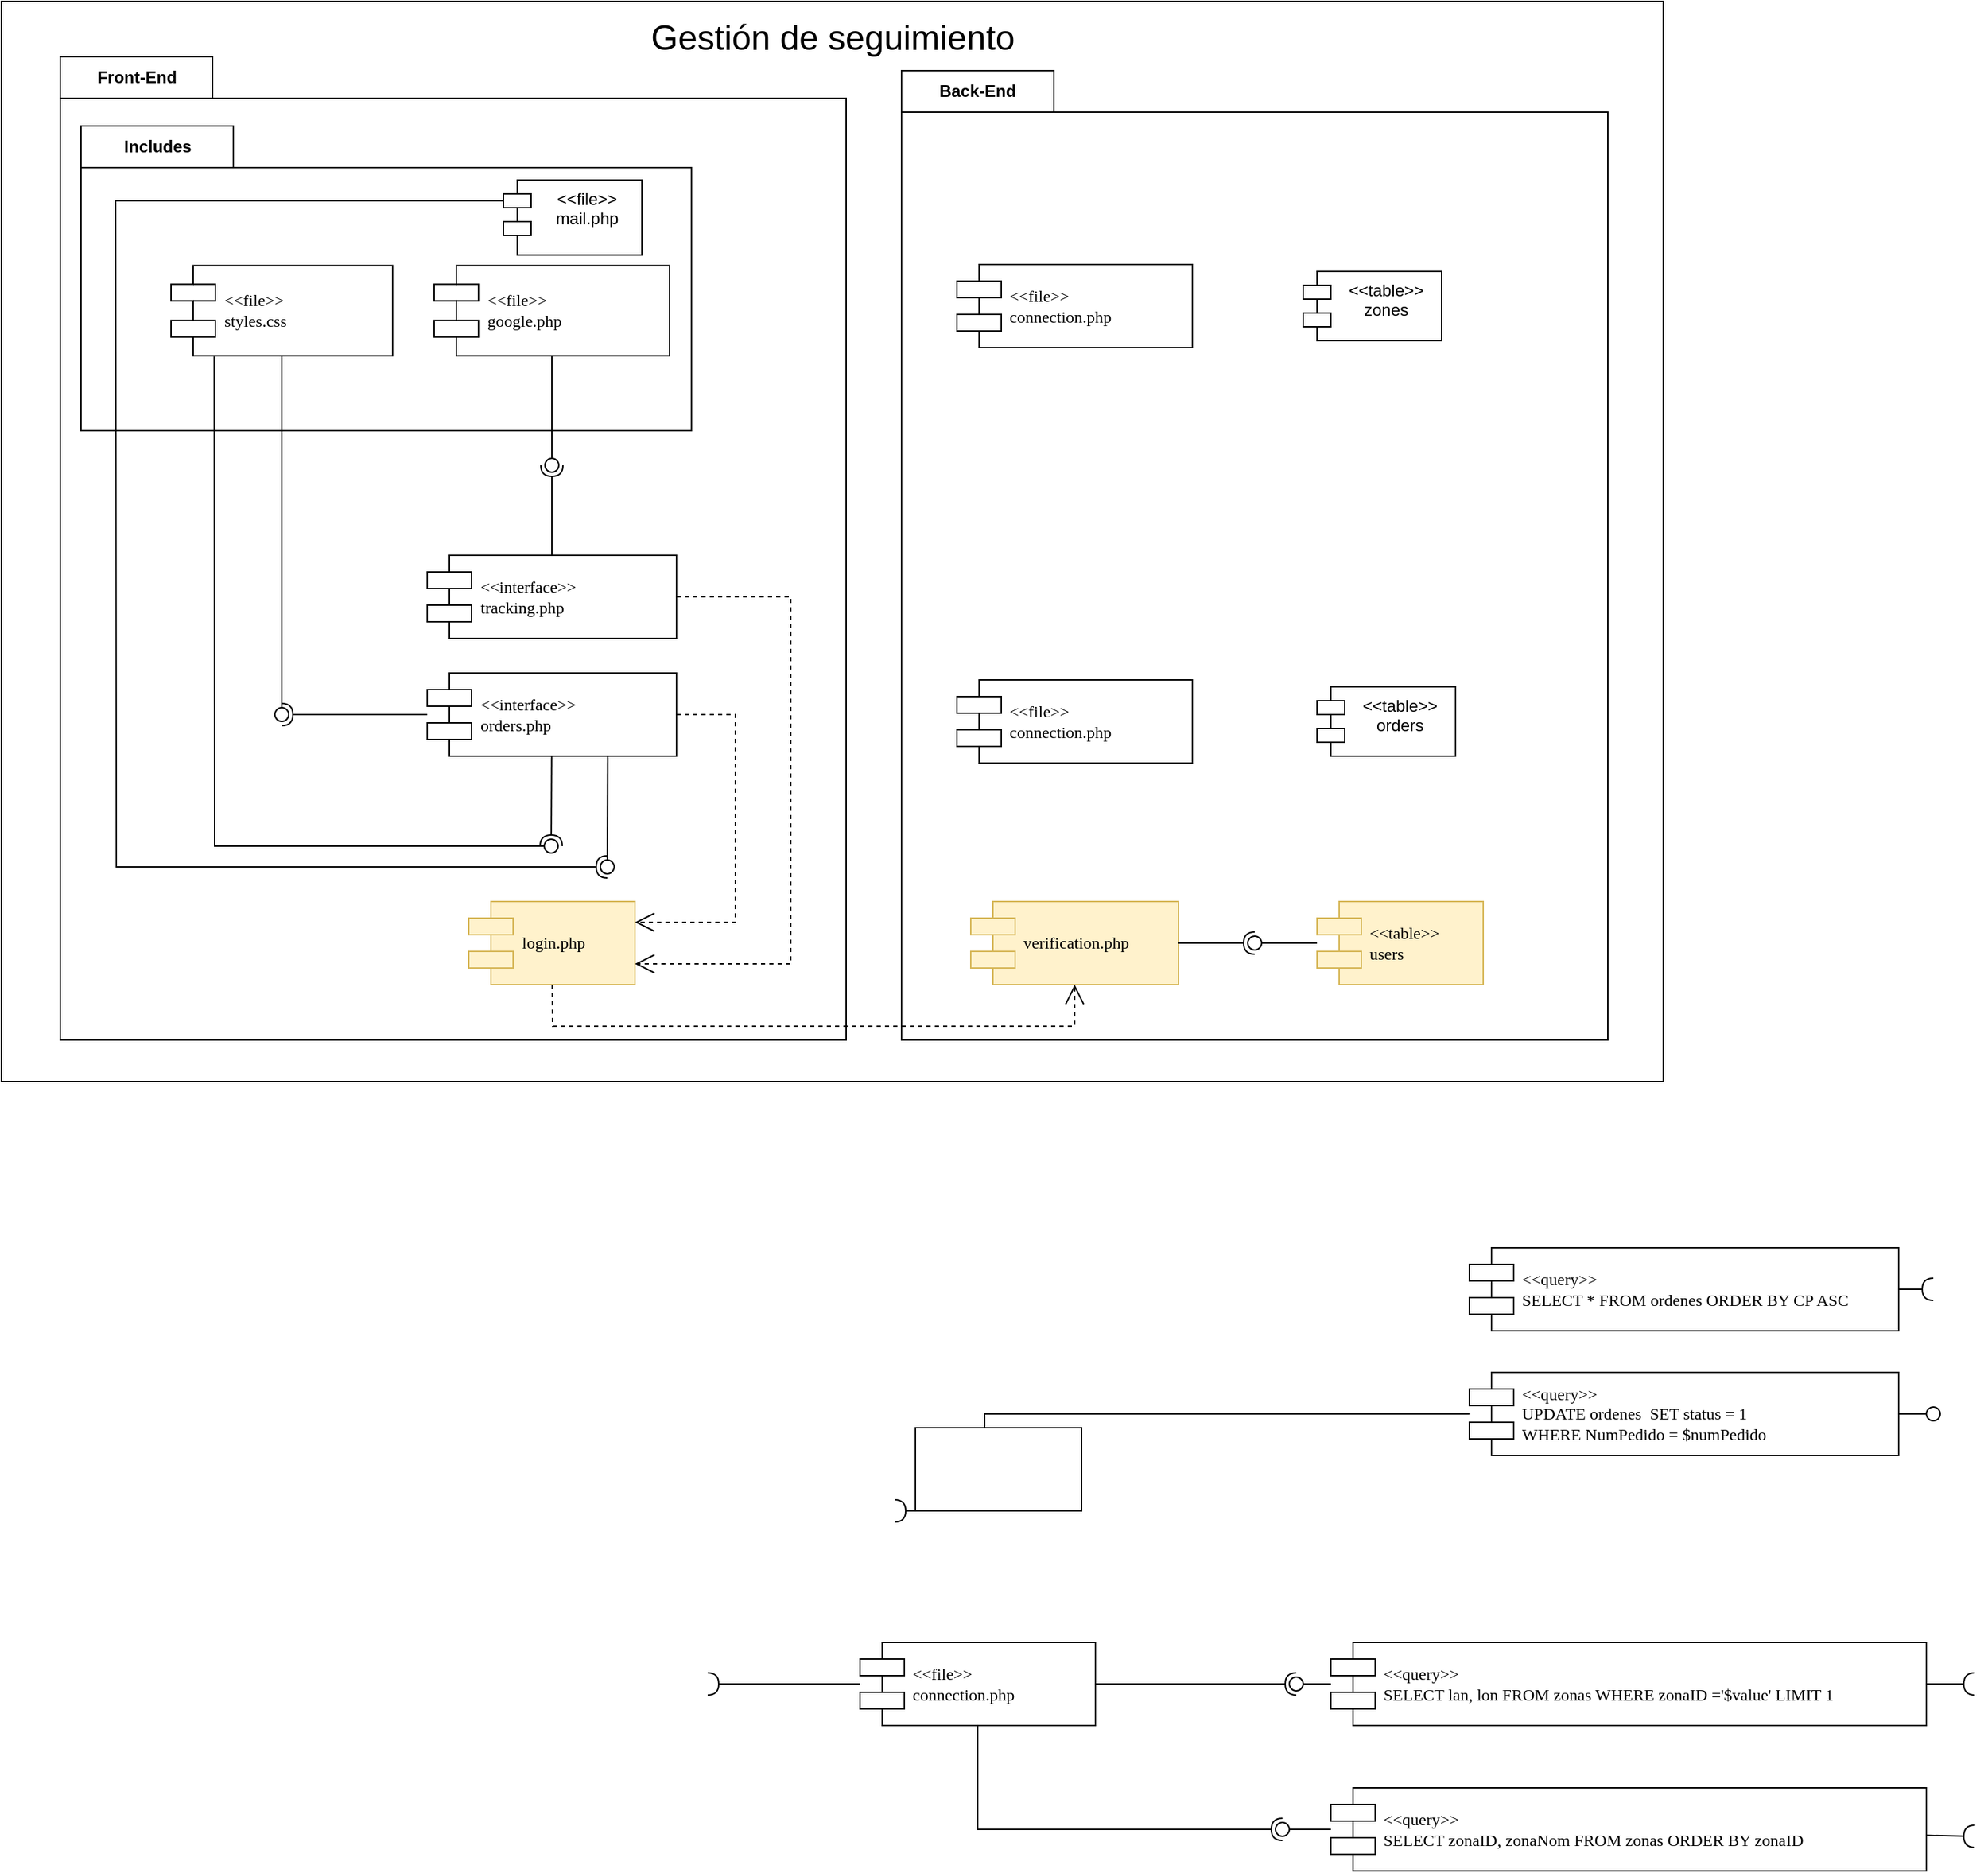 <mxfile version="22.0.5" type="github">
  <diagram name="Page-1" id="5f0bae14-7c28-e335-631c-24af17079c00">
    <mxGraphModel dx="1062" dy="1387" grid="1" gridSize="10" guides="1" tooltips="1" connect="1" arrows="1" fold="1" page="1" pageScale="1" pageWidth="1100" pageHeight="850" background="none" math="0" shadow="0">
      <root>
        <mxCell id="0" />
        <mxCell id="1" parent="0" />
        <mxCell id="uC9QXvWaeDfblwDkVC86-4" value="" style="rounded=0;whiteSpace=wrap;html=1;movable=1;resizable=1;rotatable=1;deletable=1;editable=1;locked=0;connectable=1;" vertex="1" parent="1">
          <mxGeometry y="-120" width="1200" height="780" as="geometry" />
        </mxCell>
        <mxCell id="uC9QXvWaeDfblwDkVC86-65" value="&lt;font style=&quot;font-size: 25px;&quot;&gt;Gestión de seguimiento&lt;/font&gt;" style="text;strokeColor=none;align=center;fillColor=none;html=1;verticalAlign=middle;whiteSpace=wrap;rounded=0;movable=1;resizable=1;rotatable=1;deletable=1;editable=1;locked=0;connectable=1;" vertex="1" parent="1">
          <mxGeometry x="467.5" y="-110" width="265" height="30" as="geometry" />
        </mxCell>
        <mxCell id="uC9QXvWaeDfblwDkVC86-189" value="&amp;lt;&amp;lt;query&amp;gt;&amp;gt;&lt;br&gt;SELECT * FROM ordenes ORDER BY CP ASC" style="shape=component;align=left;spacingLeft=36;rounded=0;shadow=0;comic=0;labelBackgroundColor=none;strokeWidth=1;fontFamily=Verdana;fontSize=12;html=1;" vertex="1" parent="1">
          <mxGeometry x="1060" y="780" width="310" height="60" as="geometry" />
        </mxCell>
        <mxCell id="uC9QXvWaeDfblwDkVC86-193" value="" style="ellipse;whiteSpace=wrap;html=1;align=center;aspect=fixed;fillColor=none;strokeColor=none;resizable=0;perimeter=centerPerimeter;rotatable=0;allowArrows=0;points=[];outlineConnect=1;" vertex="1" parent="1">
          <mxGeometry x="585" y="970" width="10" height="10" as="geometry" />
        </mxCell>
        <mxCell id="uC9QXvWaeDfblwDkVC86-198" value="" style="ellipse;whiteSpace=wrap;html=1;align=center;aspect=fixed;fillColor=none;strokeColor=none;resizable=0;perimeter=centerPerimeter;rotatable=0;allowArrows=0;points=[];outlineConnect=1;" vertex="1" parent="1">
          <mxGeometry x="135" y="805" width="10" height="10" as="geometry" />
        </mxCell>
        <mxCell id="uC9QXvWaeDfblwDkVC86-199" value="&amp;lt;&amp;lt;query&amp;gt;&amp;gt;&lt;br&gt;UPDATE ordenes&amp;nbsp; SET status = 1&lt;br&gt;WHERE NumPedido = $numPedido" style="shape=component;align=left;spacingLeft=36;rounded=0;shadow=0;comic=0;labelBackgroundColor=none;strokeWidth=1;fontFamily=Verdana;fontSize=12;html=1;" vertex="1" parent="1">
          <mxGeometry x="1060" y="870" width="310" height="60" as="geometry" />
        </mxCell>
        <mxCell id="uC9QXvWaeDfblwDkVC86-200" value="" style="ellipse;whiteSpace=wrap;html=1;align=center;aspect=fixed;fillColor=none;strokeColor=none;resizable=0;perimeter=centerPerimeter;rotatable=0;allowArrows=0;points=[];outlineConnect=1;" vertex="1" parent="1">
          <mxGeometry x="630" y="930" width="10" height="10" as="geometry" />
        </mxCell>
        <mxCell id="uC9QXvWaeDfblwDkVC86-201" value="" style="ellipse;whiteSpace=wrap;html=1;align=center;aspect=fixed;fillColor=none;strokeColor=none;resizable=0;perimeter=centerPerimeter;rotatable=0;allowArrows=0;points=[];outlineConnect=1;" vertex="1" parent="1">
          <mxGeometry x="750" y="805" width="10" height="10" as="geometry" />
        </mxCell>
        <mxCell id="uC9QXvWaeDfblwDkVC86-202" value="" style="ellipse;whiteSpace=wrap;html=1;align=center;aspect=fixed;fillColor=none;strokeColor=none;resizable=0;perimeter=centerPerimeter;rotatable=0;allowArrows=0;points=[];outlineConnect=1;" vertex="1" parent="1">
          <mxGeometry x="640" y="895" width="10" height="10" as="geometry" />
        </mxCell>
        <mxCell id="uC9QXvWaeDfblwDkVC86-208" value="" style="ellipse;whiteSpace=wrap;html=1;align=center;aspect=fixed;fillColor=none;strokeColor=none;resizable=0;perimeter=centerPerimeter;rotatable=0;allowArrows=0;points=[];outlineConnect=1;" vertex="1" parent="1">
          <mxGeometry x="630" y="805" width="10" height="10" as="geometry" />
        </mxCell>
        <mxCell id="uC9QXvWaeDfblwDkVC86-209" value="" style="rounded=0;orthogonalLoop=1;jettySize=auto;html=1;endArrow=halfCircle;endFill=0;endSize=6;strokeWidth=1;sketch=0;" edge="1" parent="1" source="uC9QXvWaeDfblwDkVC86-199" target="uC9QXvWaeDfblwDkVC86-211">
          <mxGeometry relative="1" as="geometry">
            <mxPoint x="720" y="900" as="sourcePoint" />
            <Array as="points">
              <mxPoint x="710" y="900" />
              <mxPoint x="710" y="970" />
            </Array>
          </mxGeometry>
        </mxCell>
        <mxCell id="uC9QXvWaeDfblwDkVC86-211" value="" style="ellipse;whiteSpace=wrap;html=1;align=center;aspect=fixed;fillColor=none;strokeColor=none;resizable=0;perimeter=centerPerimeter;rotatable=0;allowArrows=0;points=[];outlineConnect=1;" vertex="1" parent="1">
          <mxGeometry x="640" y="965" width="10" height="10" as="geometry" />
        </mxCell>
        <mxCell id="uC9QXvWaeDfblwDkVC86-214" value="" style="rounded=0;orthogonalLoop=1;jettySize=auto;html=1;endArrow=oval;endFill=0;sketch=0;sourcePerimeterSpacing=0;targetPerimeterSpacing=0;endSize=10;" edge="1" parent="1" source="uC9QXvWaeDfblwDkVC86-199" target="uC9QXvWaeDfblwDkVC86-215">
          <mxGeometry relative="1" as="geometry">
            <mxPoint x="1150" y="910" as="sourcePoint" />
          </mxGeometry>
        </mxCell>
        <mxCell id="uC9QXvWaeDfblwDkVC86-215" value="" style="ellipse;whiteSpace=wrap;html=1;align=center;aspect=fixed;fillColor=none;strokeColor=none;resizable=0;perimeter=centerPerimeter;rotatable=0;allowArrows=0;points=[];outlineConnect=1;" vertex="1" parent="1">
          <mxGeometry x="1390" y="895" width="10" height="10" as="geometry" />
        </mxCell>
        <mxCell id="uC9QXvWaeDfblwDkVC86-216" value="" style="rounded=0;orthogonalLoop=1;jettySize=auto;html=1;endArrow=halfCircle;endFill=0;endSize=6;strokeWidth=1;sketch=0;" edge="1" parent="1" source="uC9QXvWaeDfblwDkVC86-189" target="uC9QXvWaeDfblwDkVC86-218">
          <mxGeometry relative="1" as="geometry">
            <mxPoint x="1200" y="800" as="sourcePoint" />
          </mxGeometry>
        </mxCell>
        <mxCell id="uC9QXvWaeDfblwDkVC86-218" value="" style="ellipse;whiteSpace=wrap;html=1;align=center;aspect=fixed;fillColor=none;strokeColor=none;resizable=0;perimeter=centerPerimeter;rotatable=0;allowArrows=0;points=[];outlineConnect=1;" vertex="1" parent="1">
          <mxGeometry x="1390" y="805" width="10" height="10" as="geometry" />
        </mxCell>
        <mxCell id="uC9QXvWaeDfblwDkVC86-222" value="" style="ellipse;whiteSpace=wrap;html=1;align=center;aspect=fixed;fillColor=none;strokeColor=none;resizable=0;perimeter=centerPerimeter;rotatable=0;allowArrows=0;points=[];outlineConnect=1;" vertex="1" parent="1">
          <mxGeometry x="260" y="1090" width="10" height="10" as="geometry" />
        </mxCell>
        <mxCell id="uC9QXvWaeDfblwDkVC86-223" value="&amp;lt;&amp;lt;file&amp;gt;&amp;gt;&lt;br&gt;connection.php" style="shape=component;align=left;spacingLeft=36;rounded=0;shadow=0;comic=0;labelBackgroundColor=none;strokeWidth=1;fontFamily=Verdana;fontSize=12;html=1;" vertex="1" parent="1">
          <mxGeometry x="620" y="1065" width="170" height="60" as="geometry" />
        </mxCell>
        <mxCell id="uC9QXvWaeDfblwDkVC86-224" value="" style="rounded=0;orthogonalLoop=1;jettySize=auto;html=1;endArrow=halfCircle;endFill=0;endSize=6;strokeWidth=1;sketch=0;" edge="1" parent="1" source="uC9QXvWaeDfblwDkVC86-223" target="uC9QXvWaeDfblwDkVC86-226">
          <mxGeometry relative="1" as="geometry">
            <mxPoint x="530" y="1095" as="sourcePoint" />
          </mxGeometry>
        </mxCell>
        <mxCell id="uC9QXvWaeDfblwDkVC86-226" value="" style="ellipse;whiteSpace=wrap;html=1;align=center;aspect=fixed;fillColor=none;strokeColor=none;resizable=0;perimeter=centerPerimeter;rotatable=0;allowArrows=0;points=[];outlineConnect=1;" vertex="1" parent="1">
          <mxGeometry x="505" y="1090" width="10" height="10" as="geometry" />
        </mxCell>
        <mxCell id="uC9QXvWaeDfblwDkVC86-227" value="&amp;lt;&amp;lt;query&amp;gt;&amp;gt;&lt;br&gt;SELECT lan, lon FROM zonas WHERE zonaID =&#39;$value&#39; LIMIT 1" style="shape=component;align=left;spacingLeft=36;rounded=0;shadow=0;comic=0;labelBackgroundColor=none;strokeWidth=1;fontFamily=Verdana;fontSize=12;html=1;" vertex="1" parent="1">
          <mxGeometry x="960" y="1065" width="430" height="60" as="geometry" />
        </mxCell>
        <mxCell id="uC9QXvWaeDfblwDkVC86-228" value="&amp;lt;&amp;lt;query&amp;gt;&amp;gt;&lt;br&gt;SELECT zonaID, zonaNom FROM zonas ORDER BY zonaID" style="shape=component;align=left;spacingLeft=36;rounded=0;shadow=0;comic=0;labelBackgroundColor=none;strokeWidth=1;fontFamily=Verdana;fontSize=12;html=1;" vertex="1" parent="1">
          <mxGeometry x="960" y="1170" width="430" height="60" as="geometry" />
        </mxCell>
        <mxCell id="uC9QXvWaeDfblwDkVC86-234" value="" style="rounded=0;orthogonalLoop=1;jettySize=auto;html=1;endArrow=halfCircle;endFill=0;endSize=6;strokeWidth=1;sketch=0;" edge="1" parent="1" source="uC9QXvWaeDfblwDkVC86-223" target="uC9QXvWaeDfblwDkVC86-236">
          <mxGeometry relative="1" as="geometry">
            <mxPoint x="730" y="1200" as="sourcePoint" />
          </mxGeometry>
        </mxCell>
        <mxCell id="uC9QXvWaeDfblwDkVC86-235" value="" style="rounded=0;orthogonalLoop=1;jettySize=auto;html=1;endArrow=oval;endFill=0;sketch=0;sourcePerimeterSpacing=0;targetPerimeterSpacing=0;endSize=10;" edge="1" parent="1" source="uC9QXvWaeDfblwDkVC86-227" target="uC9QXvWaeDfblwDkVC86-236">
          <mxGeometry relative="1" as="geometry">
            <mxPoint x="690" y="1200" as="sourcePoint" />
          </mxGeometry>
        </mxCell>
        <mxCell id="uC9QXvWaeDfblwDkVC86-236" value="" style="ellipse;whiteSpace=wrap;html=1;align=center;aspect=fixed;fillColor=none;strokeColor=none;resizable=0;perimeter=centerPerimeter;rotatable=0;allowArrows=0;points=[];outlineConnect=1;" vertex="1" parent="1">
          <mxGeometry x="930" y="1090" width="10" height="10" as="geometry" />
        </mxCell>
        <mxCell id="uC9QXvWaeDfblwDkVC86-237" value="" style="rounded=0;orthogonalLoop=1;jettySize=auto;html=1;endArrow=halfCircle;endFill=0;endSize=6;strokeWidth=1;sketch=0;" edge="1" parent="1" source="uC9QXvWaeDfblwDkVC86-223" target="uC9QXvWaeDfblwDkVC86-239">
          <mxGeometry relative="1" as="geometry">
            <mxPoint x="680" y="1235" as="sourcePoint" />
            <Array as="points">
              <mxPoint x="705" y="1200" />
            </Array>
          </mxGeometry>
        </mxCell>
        <mxCell id="uC9QXvWaeDfblwDkVC86-238" value="" style="rounded=0;orthogonalLoop=1;jettySize=auto;html=1;endArrow=oval;endFill=0;sketch=0;sourcePerimeterSpacing=0;targetPerimeterSpacing=0;endSize=10;" edge="1" parent="1" source="uC9QXvWaeDfblwDkVC86-228" target="uC9QXvWaeDfblwDkVC86-239">
          <mxGeometry relative="1" as="geometry">
            <mxPoint x="640" y="1235" as="sourcePoint" />
          </mxGeometry>
        </mxCell>
        <mxCell id="uC9QXvWaeDfblwDkVC86-239" value="" style="ellipse;whiteSpace=wrap;html=1;align=center;aspect=fixed;fillColor=none;strokeColor=none;resizable=0;perimeter=centerPerimeter;rotatable=0;allowArrows=0;points=[];outlineConnect=1;" vertex="1" parent="1">
          <mxGeometry x="920" y="1195" width="10" height="10" as="geometry" />
        </mxCell>
        <mxCell id="uC9QXvWaeDfblwDkVC86-240" value="" style="rounded=0;orthogonalLoop=1;jettySize=auto;html=1;endArrow=halfCircle;endFill=0;endSize=6;strokeWidth=1;sketch=0;" edge="1" parent="1" source="uC9QXvWaeDfblwDkVC86-227" target="uC9QXvWaeDfblwDkVC86-242">
          <mxGeometry relative="1" as="geometry">
            <mxPoint x="1340" y="1025" as="sourcePoint" />
          </mxGeometry>
        </mxCell>
        <mxCell id="uC9QXvWaeDfblwDkVC86-242" value="" style="ellipse;whiteSpace=wrap;html=1;align=center;aspect=fixed;fillColor=none;strokeColor=none;resizable=0;perimeter=centerPerimeter;rotatable=0;allowArrows=0;points=[];outlineConnect=1;" vertex="1" parent="1">
          <mxGeometry x="1420" y="1090" width="10" height="10" as="geometry" />
        </mxCell>
        <mxCell id="uC9QXvWaeDfblwDkVC86-243" value="" style="rounded=0;orthogonalLoop=1;jettySize=auto;html=1;endArrow=halfCircle;endFill=0;endSize=6;strokeWidth=1;sketch=0;" edge="1" parent="1" source="uC9QXvWaeDfblwDkVC86-228" target="uC9QXvWaeDfblwDkVC86-245">
          <mxGeometry relative="1" as="geometry">
            <mxPoint x="1330" y="1245" as="sourcePoint" />
          </mxGeometry>
        </mxCell>
        <mxCell id="uC9QXvWaeDfblwDkVC86-245" value="" style="ellipse;whiteSpace=wrap;html=1;align=center;aspect=fixed;fillColor=none;strokeColor=none;resizable=0;perimeter=centerPerimeter;rotatable=0;allowArrows=0;points=[];outlineConnect=1;" vertex="1" parent="1">
          <mxGeometry x="1420" y="1200" width="10" height="10" as="geometry" />
        </mxCell>
        <mxCell id="uC9QXvWaeDfblwDkVC86-246" value="" style="rounded=0;whiteSpace=wrap;html=1;" vertex="1" parent="1">
          <mxGeometry x="660" y="910" width="120" height="60" as="geometry" />
        </mxCell>
        <mxCell id="uC9QXvWaeDfblwDkVC86-69" value="" style="html=1;strokeColor=none;resizeWidth=1;resizeHeight=1;fillColor=none;part=1;connectable=0;allowArrows=0;deletable=0;whiteSpace=wrap;" vertex="1" parent="1">
          <mxGeometry x="35" y="-50" width="573.3" height="403.226" as="geometry">
            <mxPoint y="30" as="offset" />
          </mxGeometry>
        </mxCell>
        <mxCell id="uC9QXvWaeDfblwDkVC86-68" value="Front-End" style="shape=folder;fontStyle=1;tabWidth=110;tabHeight=30;tabPosition=left;html=1;boundedLbl=1;labelInHeader=1;container=0;collapsible=0;whiteSpace=wrap;movable=1;resizable=1;rotatable=1;deletable=1;editable=1;locked=0;connectable=1;" vertex="1" parent="1">
          <mxGeometry x="42.5" y="-80" width="567.5" height="710" as="geometry" />
        </mxCell>
        <mxCell id="uC9QXvWaeDfblwDkVC86-248" value="Includes" style="shape=folder;fontStyle=1;tabWidth=110;tabHeight=30;tabPosition=left;html=1;boundedLbl=1;labelInHeader=1;container=0;collapsible=0;whiteSpace=wrap;movable=1;resizable=1;rotatable=1;deletable=1;editable=1;locked=0;connectable=1;" vertex="1" parent="1">
          <mxGeometry x="57.5" y="-30" width="440.8" height="220" as="geometry" />
        </mxCell>
        <mxCell id="uC9QXvWaeDfblwDkVC86-195" value="&amp;lt;&amp;lt;interface&amp;gt;&amp;gt;&lt;br&gt;orders.php" style="shape=component;align=left;spacingLeft=36;rounded=0;shadow=0;comic=0;labelBackgroundColor=none;strokeWidth=1;fontFamily=Verdana;fontSize=12;html=1;movable=1;resizable=1;rotatable=1;deletable=1;editable=1;locked=0;connectable=1;" vertex="1" parent="1">
          <mxGeometry x="307.5" y="365" width="180" height="60" as="geometry" />
        </mxCell>
        <mxCell id="uC9QXvWaeDfblwDkVC86-232" value="" style="ellipse;whiteSpace=wrap;html=1;align=center;aspect=fixed;fillColor=none;strokeColor=none;resizable=0;perimeter=centerPerimeter;rotatable=0;allowArrows=0;points=[];outlineConnect=1;movable=0;deletable=0;editable=0;locked=1;connectable=0;" vertex="1" parent="1">
          <mxGeometry x="432.5" y="240" width="10" height="10" as="geometry" />
        </mxCell>
        <mxCell id="uC9QXvWaeDfblwDkVC86-188" value="&amp;lt;&amp;lt;interface&amp;gt;&amp;gt;&lt;br&gt;tracking.php" style="shape=component;align=left;spacingLeft=36;rounded=0;shadow=0;comic=0;labelBackgroundColor=none;strokeWidth=1;fontFamily=Verdana;fontSize=12;html=1;movable=1;resizable=1;rotatable=1;deletable=1;editable=1;locked=0;connectable=1;" vertex="1" parent="1">
          <mxGeometry x="307.5" y="280" width="180" height="60" as="geometry" />
        </mxCell>
        <mxCell id="uC9QXvWaeDfblwDkVC86-253" value="" style="rounded=0;orthogonalLoop=1;jettySize=auto;html=1;endArrow=halfCircle;endFill=0;endSize=6;strokeWidth=1;sketch=0;movable=0;resizable=0;rotatable=0;deletable=0;editable=0;locked=1;connectable=0;" edge="1" target="uC9QXvWaeDfblwDkVC86-255" parent="1" source="uC9QXvWaeDfblwDkVC86-195">
          <mxGeometry relative="1" as="geometry">
            <mxPoint x="52.5" y="290" as="sourcePoint" />
          </mxGeometry>
        </mxCell>
        <mxCell id="uC9QXvWaeDfblwDkVC86-255" value="" style="ellipse;whiteSpace=wrap;html=1;align=center;aspect=fixed;fillColor=none;strokeColor=none;resizable=0;perimeter=centerPerimeter;rotatable=0;allowArrows=0;points=[];outlineConnect=1;movable=0;deletable=0;editable=0;locked=1;connectable=0;" vertex="1" parent="1">
          <mxGeometry x="197.5" y="390" width="10" height="10" as="geometry" />
        </mxCell>
        <mxCell id="uC9QXvWaeDfblwDkVC86-256" value="" style="rounded=0;orthogonalLoop=1;jettySize=auto;html=1;endArrow=halfCircle;endFill=0;endSize=6;strokeWidth=1;sketch=0;movable=1;resizable=1;rotatable=1;deletable=1;editable=1;locked=0;connectable=1;" edge="1" parent="1" source="uC9QXvWaeDfblwDkVC86-195">
          <mxGeometry relative="1" as="geometry">
            <mxPoint x="242.5" y="325" as="sourcePoint" />
            <mxPoint x="397" y="490" as="targetPoint" />
          </mxGeometry>
        </mxCell>
        <mxCell id="uC9QXvWaeDfblwDkVC86-258" value="" style="ellipse;whiteSpace=wrap;html=1;align=center;aspect=fixed;fillColor=none;strokeColor=none;resizable=0;perimeter=centerPerimeter;rotatable=0;allowArrows=0;points=[];outlineConnect=1;movable=0;deletable=0;editable=0;locked=1;connectable=0;" vertex="1" parent="1">
          <mxGeometry x="392.5" y="510" width="10" height="10" as="geometry" />
        </mxCell>
        <mxCell id="uC9QXvWaeDfblwDkVC86-259" value="" style="rounded=0;orthogonalLoop=1;jettySize=auto;html=1;endArrow=halfCircle;endFill=0;endSize=6;strokeWidth=1;sketch=0;exitX=0.5;exitY=0;exitDx=0;exitDy=0;movable=0;resizable=0;rotatable=0;deletable=0;editable=0;locked=1;connectable=0;" edge="1" target="uC9QXvWaeDfblwDkVC86-261" parent="1" source="uC9QXvWaeDfblwDkVC86-188">
          <mxGeometry relative="1" as="geometry">
            <mxPoint x="332.5" y="336" as="sourcePoint" />
          </mxGeometry>
        </mxCell>
        <mxCell id="uC9QXvWaeDfblwDkVC86-261" value="" style="ellipse;whiteSpace=wrap;html=1;align=center;aspect=fixed;fillColor=none;strokeColor=none;resizable=0;perimeter=centerPerimeter;rotatable=0;allowArrows=0;points=[];outlineConnect=1;movable=0;deletable=0;editable=0;locked=1;connectable=0;" vertex="1" parent="1">
          <mxGeometry x="392.5" y="210" width="10" height="10" as="geometry" />
        </mxCell>
        <mxCell id="uC9QXvWaeDfblwDkVC86-263" value="" style="rounded=0;orthogonalLoop=1;jettySize=auto;html=1;endArrow=oval;endFill=0;sketch=0;sourcePerimeterSpacing=0;targetPerimeterSpacing=0;endSize=10;exitX=0.724;exitY=0.992;exitDx=0;exitDy=0;exitPerimeter=0;movable=1;resizable=1;rotatable=1;deletable=1;editable=1;locked=0;connectable=1;" edge="1" target="uC9QXvWaeDfblwDkVC86-264" parent="1" source="uC9QXvWaeDfblwDkVC86-195">
          <mxGeometry relative="1" as="geometry">
            <mxPoint x="402.5" y="305" as="sourcePoint" />
          </mxGeometry>
        </mxCell>
        <mxCell id="uC9QXvWaeDfblwDkVC86-264" value="" style="ellipse;whiteSpace=wrap;html=1;align=center;aspect=fixed;fillColor=none;strokeColor=none;resizable=1;perimeter=centerPerimeter;rotatable=1;allowArrows=0;points=[];outlineConnect=1;movable=1;deletable=1;editable=1;locked=0;connectable=1;" vertex="1" parent="1">
          <mxGeometry x="432.5" y="500" width="10" height="10" as="geometry" />
        </mxCell>
        <mxCell id="uC9QXvWaeDfblwDkVC86-190" value="&amp;lt;&amp;lt;file&amp;gt;&amp;gt;&lt;br&gt;styles.css" style="shape=component;align=left;spacingLeft=36;rounded=0;shadow=0;comic=0;labelBackgroundColor=none;strokeWidth=1;fontFamily=Verdana;fontSize=12;html=1;movable=1;resizable=1;rotatable=1;deletable=1;editable=1;locked=0;connectable=1;" vertex="1" parent="1">
          <mxGeometry x="122.5" y="70.8" width="160" height="65.018" as="geometry" />
        </mxCell>
        <mxCell id="uC9QXvWaeDfblwDkVC86-254" value="" style="rounded=0;orthogonalLoop=1;jettySize=auto;html=1;endArrow=oval;endFill=0;sketch=0;sourcePerimeterSpacing=0;targetPerimeterSpacing=0;endSize=10;movable=0;resizable=0;rotatable=0;deletable=0;editable=0;locked=1;connectable=0;" edge="1" target="uC9QXvWaeDfblwDkVC86-255" parent="1" source="uC9QXvWaeDfblwDkVC86-190">
          <mxGeometry relative="1" as="geometry">
            <mxPoint x="47.5" y="305" as="sourcePoint" />
          </mxGeometry>
        </mxCell>
        <mxCell id="uC9QXvWaeDfblwDkVC86-257" value="" style="rounded=0;orthogonalLoop=1;jettySize=auto;html=1;endArrow=oval;endFill=0;sketch=0;sourcePerimeterSpacing=0;targetPerimeterSpacing=0;endSize=10;exitX=0.195;exitY=1.009;exitDx=0;exitDy=0;exitPerimeter=0;movable=1;resizable=1;rotatable=1;deletable=1;editable=1;locked=0;connectable=1;" edge="1" parent="1" source="uC9QXvWaeDfblwDkVC86-190">
          <mxGeometry relative="1" as="geometry">
            <mxPoint x="202.5" y="325" as="sourcePoint" />
            <mxPoint x="397" y="490" as="targetPoint" />
            <Array as="points">
              <mxPoint x="154" y="490" />
            </Array>
          </mxGeometry>
        </mxCell>
        <mxCell id="uC9QXvWaeDfblwDkVC86-229" value="&amp;lt;&amp;lt;file&amp;gt;&amp;gt;&lt;br&gt;mail.php" style="shape=module;align=left;spacingLeft=20;align=center;verticalAlign=top;whiteSpace=wrap;html=1;movable=1;resizable=1;rotatable=1;deletable=1;editable=1;locked=0;connectable=1;" vertex="1" parent="1">
          <mxGeometry x="362.5" y="8.998" width="100" height="54.182" as="geometry" />
        </mxCell>
        <mxCell id="uC9QXvWaeDfblwDkVC86-262" value="" style="rounded=0;orthogonalLoop=1;jettySize=auto;html=1;endArrow=halfCircle;endFill=0;endSize=6;strokeWidth=1;sketch=0;exitX=0;exitY=0;exitDx=0;exitDy=15;exitPerimeter=0;movable=1;resizable=1;rotatable=1;deletable=1;editable=1;locked=0;connectable=1;entryX=0.463;entryY=-0.238;entryDx=0;entryDy=0;entryPerimeter=0;" edge="1" target="uC9QXvWaeDfblwDkVC86-264" parent="1" source="uC9QXvWaeDfblwDkVC86-229">
          <mxGeometry relative="1" as="geometry">
            <mxPoint x="442.5" y="305" as="sourcePoint" />
            <Array as="points">
              <mxPoint x="82.5" y="24" />
              <mxPoint x="83" y="505" />
            </Array>
          </mxGeometry>
        </mxCell>
        <mxCell id="uC9QXvWaeDfblwDkVC86-268" value="Back-End" style="shape=folder;fontStyle=1;tabWidth=110;tabHeight=30;tabPosition=left;html=1;boundedLbl=1;labelInHeader=1;container=1;collapsible=0;whiteSpace=wrap;" vertex="1" parent="1">
          <mxGeometry x="650" y="-70" width="510" height="700" as="geometry" />
        </mxCell>
        <mxCell id="uC9QXvWaeDfblwDkVC86-269" value="" style="html=1;strokeColor=none;resizeWidth=1;resizeHeight=1;fillColor=none;part=1;connectable=0;allowArrows=0;deletable=0;whiteSpace=wrap;" vertex="1" parent="uC9QXvWaeDfblwDkVC86-268">
          <mxGeometry width="510" height="490" relative="1" as="geometry">
            <mxPoint y="30" as="offset" />
          </mxGeometry>
        </mxCell>
        <mxCell id="uC9QXvWaeDfblwDkVC86-194" value="&amp;lt;&amp;lt;file&amp;gt;&amp;gt;&lt;br&gt;connection.php" style="shape=component;align=left;spacingLeft=36;rounded=0;shadow=0;comic=0;labelBackgroundColor=none;strokeWidth=1;fontFamily=Verdana;fontSize=12;html=1;" vertex="1" parent="uC9QXvWaeDfblwDkVC86-268">
          <mxGeometry x="40" y="140" width="170" height="60" as="geometry" />
        </mxCell>
        <mxCell id="uC9QXvWaeDfblwDkVC86-212" value="&amp;lt;&amp;lt;table&amp;gt;&amp;gt;&lt;br&gt;orders" style="shape=module;align=left;spacingLeft=20;align=center;verticalAlign=top;whiteSpace=wrap;html=1;" vertex="1" parent="uC9QXvWaeDfblwDkVC86-268">
          <mxGeometry x="300" y="445" width="100" height="50" as="geometry" />
        </mxCell>
        <mxCell id="uC9QXvWaeDfblwDkVC86-233" value="&amp;lt;&amp;lt;table&amp;gt;&amp;gt;&lt;br&gt;zones" style="shape=module;align=left;spacingLeft=20;align=center;verticalAlign=top;whiteSpace=wrap;html=1;" vertex="1" parent="uC9QXvWaeDfblwDkVC86-268">
          <mxGeometry x="290" y="145" width="100" height="50" as="geometry" />
        </mxCell>
        <mxCell id="uC9QXvWaeDfblwDkVC86-270" value="&amp;lt;&amp;lt;file&amp;gt;&amp;gt;&lt;br&gt;connection.php" style="shape=component;align=left;spacingLeft=36;rounded=0;shadow=0;comic=0;labelBackgroundColor=none;strokeWidth=1;fontFamily=Verdana;fontSize=12;html=1;" vertex="1" parent="uC9QXvWaeDfblwDkVC86-268">
          <mxGeometry x="40" y="440" width="170" height="60" as="geometry" />
        </mxCell>
        <mxCell id="uC9QXvWaeDfblwDkVC86-272" value="verification.php" style="shape=component;align=left;spacingLeft=36;rounded=0;shadow=0;comic=0;labelBackgroundColor=none;strokeWidth=1;fontFamily=Verdana;fontSize=12;html=1;fillColor=#fff2cc;strokeColor=#d6b656;" vertex="1" parent="uC9QXvWaeDfblwDkVC86-268">
          <mxGeometry x="50" y="600" width="150" height="60" as="geometry" />
        </mxCell>
        <mxCell id="uC9QXvWaeDfblwDkVC86-273" value="&amp;lt;&amp;lt;table&amp;gt;&amp;gt;&lt;br&gt;users" style="shape=component;align=left;spacingLeft=36;rounded=0;shadow=0;comic=0;labelBackgroundColor=none;strokeWidth=1;fontFamily=Verdana;fontSize=12;html=1;fillColor=#fff2cc;strokeColor=#d6b656;" vertex="1" parent="uC9QXvWaeDfblwDkVC86-268">
          <mxGeometry x="300" y="600" width="120" height="60" as="geometry" />
        </mxCell>
        <mxCell id="uC9QXvWaeDfblwDkVC86-281" value="" style="rounded=0;orthogonalLoop=1;jettySize=auto;html=1;endArrow=halfCircle;endFill=0;endSize=6;strokeWidth=1;sketch=0;" edge="1" target="uC9QXvWaeDfblwDkVC86-283" parent="uC9QXvWaeDfblwDkVC86-268" source="uC9QXvWaeDfblwDkVC86-272">
          <mxGeometry relative="1" as="geometry">
            <mxPoint x="275" y="635" as="sourcePoint" />
          </mxGeometry>
        </mxCell>
        <mxCell id="uC9QXvWaeDfblwDkVC86-282" value="" style="rounded=0;orthogonalLoop=1;jettySize=auto;html=1;endArrow=oval;endFill=0;sketch=0;sourcePerimeterSpacing=0;targetPerimeterSpacing=0;endSize=10;" edge="1" target="uC9QXvWaeDfblwDkVC86-283" parent="uC9QXvWaeDfblwDkVC86-268" source="uC9QXvWaeDfblwDkVC86-273">
          <mxGeometry relative="1" as="geometry">
            <mxPoint x="235" y="635" as="sourcePoint" />
          </mxGeometry>
        </mxCell>
        <mxCell id="uC9QXvWaeDfblwDkVC86-283" value="" style="ellipse;whiteSpace=wrap;html=1;align=center;aspect=fixed;fillColor=none;strokeColor=none;resizable=0;perimeter=centerPerimeter;rotatable=0;allowArrows=0;points=[];outlineConnect=1;" vertex="1" parent="uC9QXvWaeDfblwDkVC86-268">
          <mxGeometry x="250" y="625" width="10" height="10" as="geometry" />
        </mxCell>
        <mxCell id="uC9QXvWaeDfblwDkVC86-260" value="" style="rounded=0;orthogonalLoop=1;jettySize=auto;html=1;endArrow=oval;endFill=0;sketch=0;sourcePerimeterSpacing=0;targetPerimeterSpacing=0;endSize=10;movable=1;resizable=1;rotatable=1;deletable=1;editable=1;locked=0;connectable=1;" edge="1" target="uC9QXvWaeDfblwDkVC86-261" parent="1" source="uC9QXvWaeDfblwDkVC86-219">
          <mxGeometry relative="1" as="geometry">
            <mxPoint x="292.5" y="336" as="sourcePoint" />
          </mxGeometry>
        </mxCell>
        <mxCell id="uC9QXvWaeDfblwDkVC86-219" value="&amp;lt;&amp;lt;file&amp;gt;&amp;gt;&lt;br&gt;google.php" style="shape=component;align=left;spacingLeft=36;rounded=0;shadow=0;comic=0;labelBackgroundColor=none;strokeWidth=1;fontFamily=Verdana;fontSize=12;html=1;movable=1;resizable=1;rotatable=1;deletable=1;editable=1;locked=0;connectable=1;" vertex="1" parent="1">
          <mxGeometry x="312.5" y="70.8" width="170" height="65.018" as="geometry" />
        </mxCell>
        <mxCell id="uC9QXvWaeDfblwDkVC86-271" value="login.php" style="shape=component;align=left;spacingLeft=36;rounded=0;shadow=0;comic=0;labelBackgroundColor=none;strokeWidth=1;fontFamily=Verdana;fontSize=12;html=1;fillColor=#fff2cc;strokeColor=#d6b656;" vertex="1" parent="1">
          <mxGeometry x="337.5" y="530" width="120" height="60" as="geometry" />
        </mxCell>
        <mxCell id="uC9QXvWaeDfblwDkVC86-274" value="&lt;br&gt;" style="endArrow=open;endSize=12;dashed=1;html=1;rounded=0;entryX=1;entryY=0.25;entryDx=0;entryDy=0;" edge="1" parent="1" source="uC9QXvWaeDfblwDkVC86-195" target="uC9QXvWaeDfblwDkVC86-271">
          <mxGeometry width="160" relative="1" as="geometry">
            <mxPoint x="211" y="480" as="sourcePoint" />
            <mxPoint x="159" y="449" as="targetPoint" />
            <Array as="points">
              <mxPoint x="530" y="395" />
              <mxPoint x="530" y="545" />
            </Array>
          </mxGeometry>
        </mxCell>
        <mxCell id="uC9QXvWaeDfblwDkVC86-275" value="&lt;br&gt;" style="endArrow=open;endSize=12;dashed=1;html=1;rounded=0;fontStyle=1;entryX=1;entryY=0.75;entryDx=0;entryDy=0;" edge="1" parent="1" source="uC9QXvWaeDfblwDkVC86-188" target="uC9QXvWaeDfblwDkVC86-271">
          <mxGeometry width="160" relative="1" as="geometry">
            <mxPoint x="221" y="490" as="sourcePoint" />
            <mxPoint x="169" y="459" as="targetPoint" />
            <Array as="points">
              <mxPoint x="570" y="310" />
              <mxPoint x="570" y="575" />
            </Array>
          </mxGeometry>
        </mxCell>
        <mxCell id="uC9QXvWaeDfblwDkVC86-280" value="" style="endArrow=open;endSize=12;dashed=1;html=1;rounded=0;" edge="1" parent="1" source="uC9QXvWaeDfblwDkVC86-271" target="uC9QXvWaeDfblwDkVC86-272">
          <mxGeometry width="160" relative="1" as="geometry">
            <mxPoint x="410" y="610" as="sourcePoint" />
            <mxPoint x="570" y="610" as="targetPoint" />
            <Array as="points">
              <mxPoint x="398" y="620" />
              <mxPoint x="775" y="620" />
            </Array>
          </mxGeometry>
        </mxCell>
      </root>
    </mxGraphModel>
  </diagram>
</mxfile>

